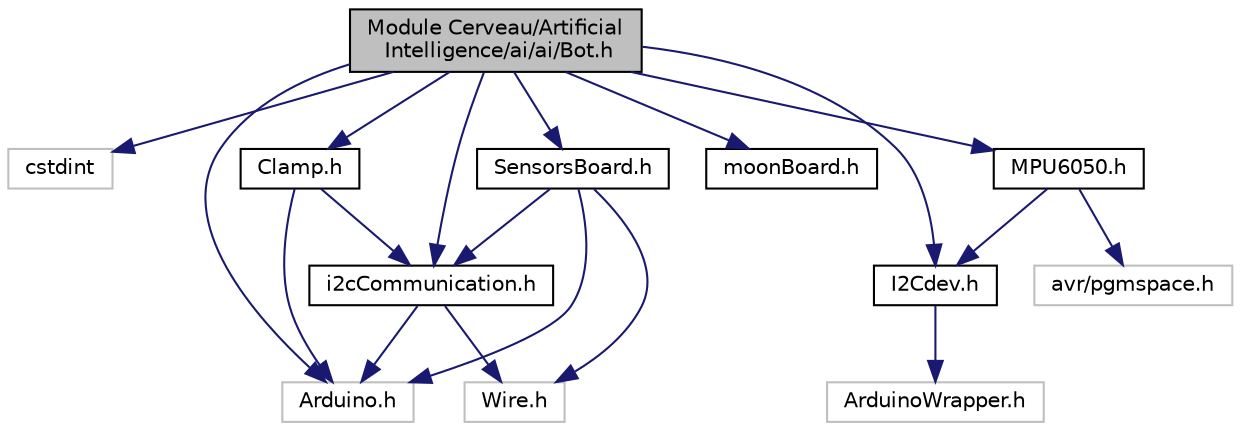 digraph "Module Cerveau/Artificial Intelligence/ai/ai/Bot.h"
{
  edge [fontname="Helvetica",fontsize="10",labelfontname="Helvetica",labelfontsize="10"];
  node [fontname="Helvetica",fontsize="10",shape=record];
  Node1 [label="Module Cerveau/Artificial\l Intelligence/ai/ai/Bot.h",height=0.2,width=0.4,color="black", fillcolor="grey75", style="filled" fontcolor="black"];
  Node1 -> Node2 [color="midnightblue",fontsize="10",style="solid",fontname="Helvetica"];
  Node2 [label="cstdint",height=0.2,width=0.4,color="grey75", fillcolor="white", style="filled"];
  Node1 -> Node3 [color="midnightblue",fontsize="10",style="solid",fontname="Helvetica"];
  Node3 [label="Arduino.h",height=0.2,width=0.4,color="grey75", fillcolor="white", style="filled"];
  Node1 -> Node4 [color="midnightblue",fontsize="10",style="solid",fontname="Helvetica"];
  Node4 [label="i2cCommunication.h",height=0.2,width=0.4,color="black", fillcolor="white", style="filled",URL="$_module_01_cerveau_2_artificial_01_intelligence_2ai_2ai_2i2c_communication_8h.html"];
  Node4 -> Node5 [color="midnightblue",fontsize="10",style="solid",fontname="Helvetica"];
  Node5 [label="Wire.h",height=0.2,width=0.4,color="grey75", fillcolor="white", style="filled"];
  Node4 -> Node3 [color="midnightblue",fontsize="10",style="solid",fontname="Helvetica"];
  Node1 -> Node6 [color="midnightblue",fontsize="10",style="solid",fontname="Helvetica"];
  Node6 [label="moonBoard.h",height=0.2,width=0.4,color="black", fillcolor="white", style="filled",URL="$moon_board_8h.html",tooltip="plateau de jeu "];
  Node1 -> Node7 [color="midnightblue",fontsize="10",style="solid",fontname="Helvetica"];
  Node7 [label="Clamp.h",height=0.2,width=0.4,color="black", fillcolor="white", style="filled",URL="$_clamp_8h.html",tooltip="classe pince "];
  Node7 -> Node3 [color="midnightblue",fontsize="10",style="solid",fontname="Helvetica"];
  Node7 -> Node4 [color="midnightblue",fontsize="10",style="solid",fontname="Helvetica"];
  Node1 -> Node8 [color="midnightblue",fontsize="10",style="solid",fontname="Helvetica"];
  Node8 [label="SensorsBoard.h",height=0.2,width=0.4,color="black", fillcolor="white", style="filled",URL="$_sensors_board_8h.html",tooltip="classe carte capteurs "];
  Node8 -> Node3 [color="midnightblue",fontsize="10",style="solid",fontname="Helvetica"];
  Node8 -> Node5 [color="midnightblue",fontsize="10",style="solid",fontname="Helvetica"];
  Node8 -> Node4 [color="midnightblue",fontsize="10",style="solid",fontname="Helvetica"];
  Node1 -> Node9 [color="midnightblue",fontsize="10",style="solid",fontname="Helvetica"];
  Node9 [label="I2Cdev.h",height=0.2,width=0.4,color="black", fillcolor="white", style="filled",URL="$_artificial_01_intelligence_2ai_2ai_2_i2_cdev_8h.html"];
  Node9 -> Node10 [color="midnightblue",fontsize="10",style="solid",fontname="Helvetica"];
  Node10 [label="ArduinoWrapper.h",height=0.2,width=0.4,color="grey75", fillcolor="white", style="filled"];
  Node1 -> Node11 [color="midnightblue",fontsize="10",style="solid",fontname="Helvetica"];
  Node11 [label="MPU6050.h",height=0.2,width=0.4,color="black", fillcolor="white", style="filled",URL="$_artificial_01_intelligence_2ai_2ai_2_m_p_u6050_8h.html"];
  Node11 -> Node9 [color="midnightblue",fontsize="10",style="solid",fontname="Helvetica"];
  Node11 -> Node12 [color="midnightblue",fontsize="10",style="solid",fontname="Helvetica"];
  Node12 [label="avr/pgmspace.h",height=0.2,width=0.4,color="grey75", fillcolor="white", style="filled"];
}
